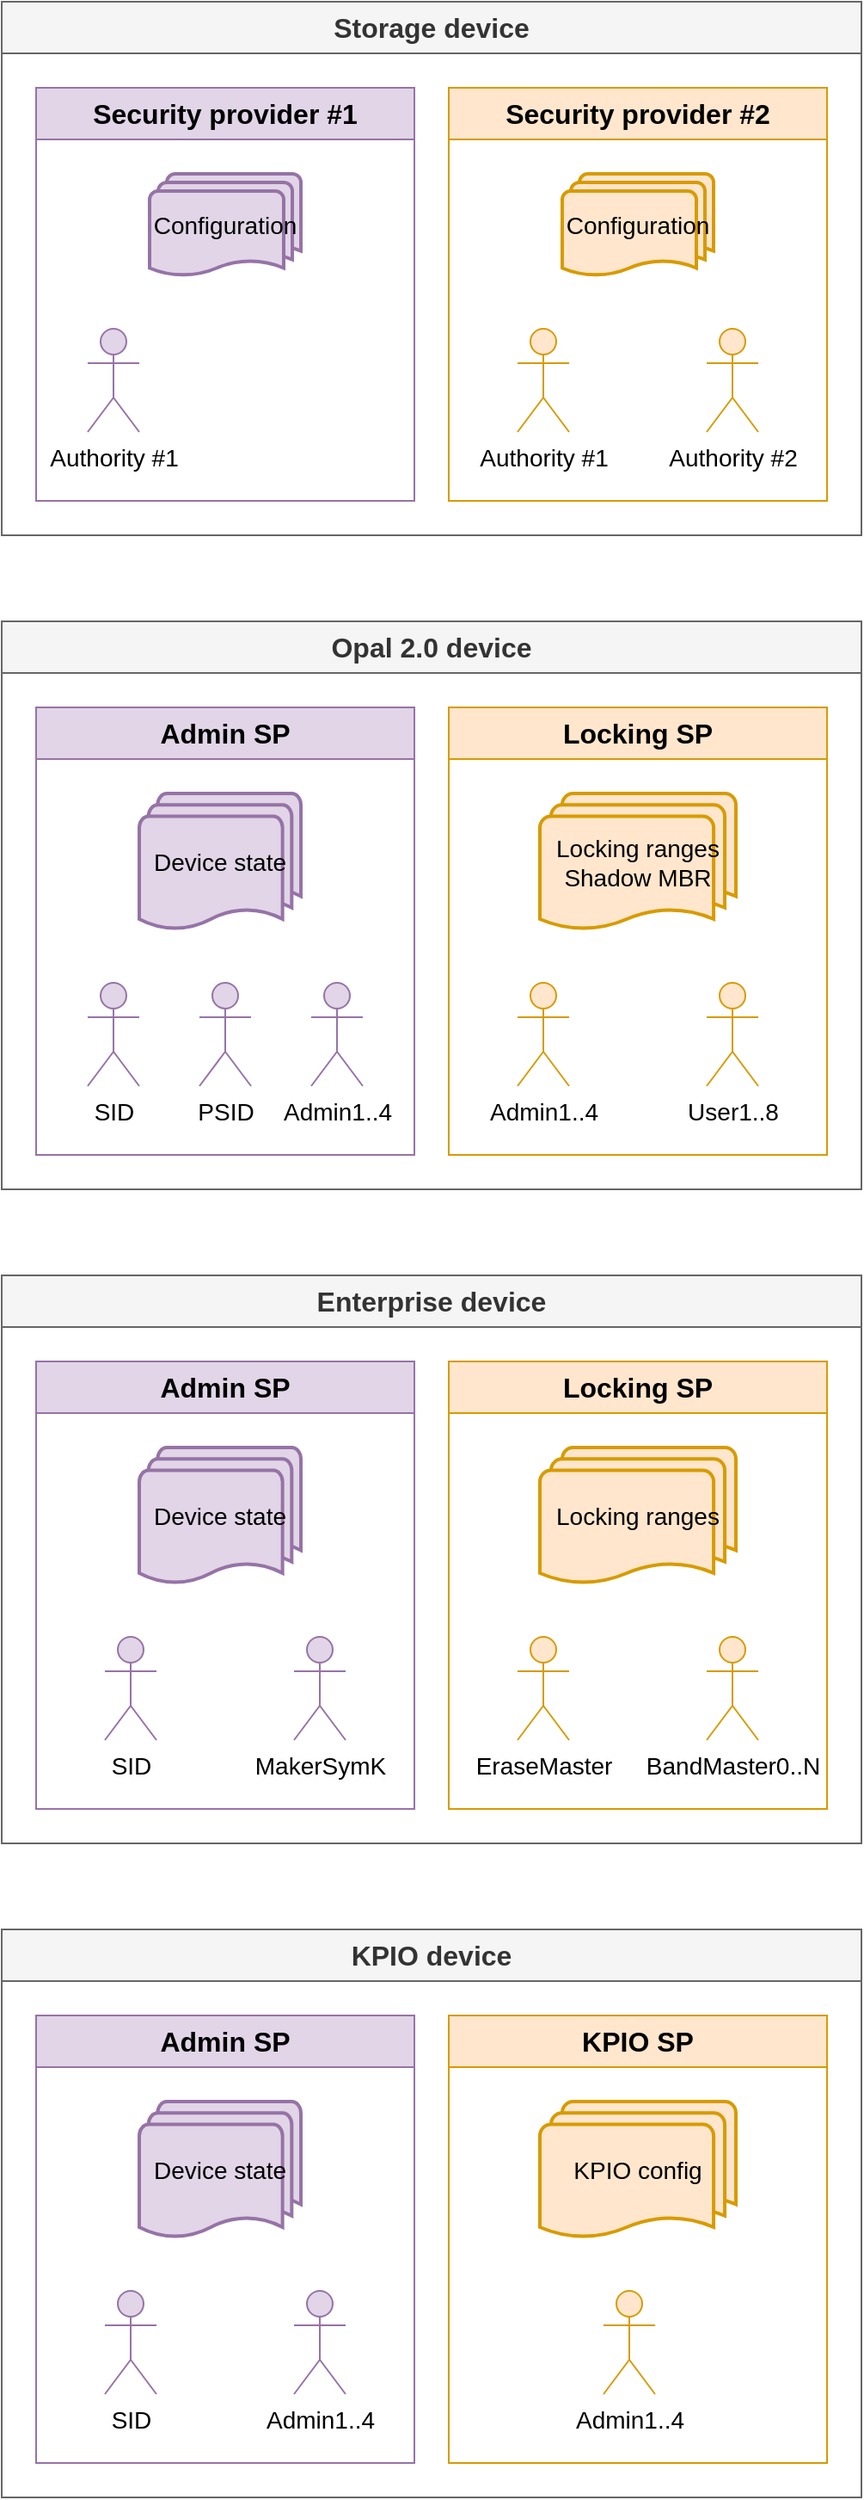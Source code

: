 <mxfile version="28.0.7">
  <diagram name="Page-1" id="k4GcpGOkl8iZqsxu9mtx">
    <mxGraphModel dx="1426" dy="779" grid="1" gridSize="10" guides="1" tooltips="1" connect="1" arrows="1" fold="1" page="1" pageScale="1" pageWidth="850" pageHeight="1100" math="0" shadow="0">
      <root>
        <mxCell id="0" />
        <mxCell id="1" parent="0" />
        <mxCell id="Y_EBVTKgXtlYADQYtajF-5" value="Storage device" style="swimlane;whiteSpace=wrap;html=1;fontSize=16;startSize=30;fillColor=#f5f5f5;fontColor=#333333;strokeColor=#666666;" parent="1" vertex="1">
          <mxGeometry x="40" y="40" width="500" height="310" as="geometry" />
        </mxCell>
        <mxCell id="Y_EBVTKgXtlYADQYtajF-1" value="Security provider #1" style="swimlane;whiteSpace=wrap;html=1;fontSize=16;startSize=30;fillColor=#e1d5e7;strokeColor=#9673a6;" parent="Y_EBVTKgXtlYADQYtajF-5" vertex="1">
          <mxGeometry x="20" y="50" width="220" height="240" as="geometry" />
        </mxCell>
        <mxCell id="Y_EBVTKgXtlYADQYtajF-2" value="Authority #1" style="shape=umlActor;verticalLabelPosition=bottom;verticalAlign=top;html=1;outlineConnect=0;fontSize=14;fillColor=#e1d5e7;strokeColor=#9673a6;" parent="Y_EBVTKgXtlYADQYtajF-1" vertex="1">
          <mxGeometry x="30" y="140" width="30" height="60" as="geometry" />
        </mxCell>
        <mxCell id="Y_EBVTKgXtlYADQYtajF-7" value="Configuration" style="strokeWidth=2;html=1;shape=mxgraph.flowchart.multi-document;whiteSpace=wrap;fontSize=14;fillColor=#e1d5e7;strokeColor=#9673a6;" parent="Y_EBVTKgXtlYADQYtajF-1" vertex="1">
          <mxGeometry x="66" y="50" width="88" height="60" as="geometry" />
        </mxCell>
        <mxCell id="Y_EBVTKgXtlYADQYtajF-3" value="Security provider #2" style="swimlane;whiteSpace=wrap;html=1;fontSize=16;startSize=30;fillColor=#ffe6cc;strokeColor=#d79b00;" parent="Y_EBVTKgXtlYADQYtajF-5" vertex="1">
          <mxGeometry x="260" y="50" width="220" height="240" as="geometry" />
        </mxCell>
        <mxCell id="Y_EBVTKgXtlYADQYtajF-4" value="Authority #1" style="shape=umlActor;verticalLabelPosition=bottom;verticalAlign=top;html=1;outlineConnect=0;fontSize=14;fillColor=#ffe6cc;strokeColor=#d79b00;" parent="Y_EBVTKgXtlYADQYtajF-3" vertex="1">
          <mxGeometry x="40" y="140" width="30" height="60" as="geometry" />
        </mxCell>
        <mxCell id="Y_EBVTKgXtlYADQYtajF-10" value="Authority #2" style="shape=umlActor;verticalLabelPosition=bottom;verticalAlign=top;html=1;outlineConnect=0;fontSize=14;fillColor=#ffe6cc;strokeColor=#d79b00;" parent="Y_EBVTKgXtlYADQYtajF-3" vertex="1">
          <mxGeometry x="150" y="140" width="30" height="60" as="geometry" />
        </mxCell>
        <mxCell id="Y_EBVTKgXtlYADQYtajF-8" value="Configuration" style="strokeWidth=2;html=1;shape=mxgraph.flowchart.multi-document;whiteSpace=wrap;fontSize=14;fillColor=#ffe6cc;strokeColor=#d79b00;" parent="Y_EBVTKgXtlYADQYtajF-3" vertex="1">
          <mxGeometry x="66" y="50" width="88" height="60" as="geometry" />
        </mxCell>
        <mxCell id="Y_EBVTKgXtlYADQYtajF-11" value="Opal 2.0 device" style="swimlane;whiteSpace=wrap;html=1;fontSize=16;startSize=30;fillColor=#f5f5f5;fontColor=#333333;strokeColor=#666666;" parent="1" vertex="1">
          <mxGeometry x="40" y="400" width="500" height="330" as="geometry" />
        </mxCell>
        <mxCell id="Y_EBVTKgXtlYADQYtajF-12" value="Admin SP" style="swimlane;whiteSpace=wrap;html=1;fontSize=16;startSize=30;fillColor=#e1d5e7;strokeColor=#9673a6;" parent="Y_EBVTKgXtlYADQYtajF-11" vertex="1">
          <mxGeometry x="20" y="50" width="220" height="260" as="geometry" />
        </mxCell>
        <mxCell id="Y_EBVTKgXtlYADQYtajF-13" value="SID" style="shape=umlActor;verticalLabelPosition=bottom;verticalAlign=top;html=1;outlineConnect=0;fontSize=14;fillColor=#e1d5e7;strokeColor=#9673a6;" parent="Y_EBVTKgXtlYADQYtajF-12" vertex="1">
          <mxGeometry x="30" y="160" width="30" height="60" as="geometry" />
        </mxCell>
        <mxCell id="Y_EBVTKgXtlYADQYtajF-14" value="Device state" style="strokeWidth=2;html=1;shape=mxgraph.flowchart.multi-document;whiteSpace=wrap;fontSize=14;fillColor=#e1d5e7;strokeColor=#9673a6;" parent="Y_EBVTKgXtlYADQYtajF-12" vertex="1">
          <mxGeometry x="60" y="50" width="94" height="80" as="geometry" />
        </mxCell>
        <mxCell id="Y_EBVTKgXtlYADQYtajF-21" value="PSID" style="shape=umlActor;verticalLabelPosition=bottom;verticalAlign=top;html=1;outlineConnect=0;fontSize=14;fillColor=#e1d5e7;strokeColor=#9673a6;" parent="Y_EBVTKgXtlYADQYtajF-12" vertex="1">
          <mxGeometry x="95" y="160" width="30" height="60" as="geometry" />
        </mxCell>
        <mxCell id="Y_EBVTKgXtlYADQYtajF-22" value="Admin1..4" style="shape=umlActor;verticalLabelPosition=bottom;verticalAlign=top;html=1;outlineConnect=0;fontSize=14;fillColor=#e1d5e7;strokeColor=#9673a6;" parent="Y_EBVTKgXtlYADQYtajF-12" vertex="1">
          <mxGeometry x="160" y="160" width="30" height="60" as="geometry" />
        </mxCell>
        <mxCell id="Y_EBVTKgXtlYADQYtajF-15" value="Locking SP" style="swimlane;whiteSpace=wrap;html=1;fontSize=16;startSize=30;fillColor=#ffe6cc;strokeColor=#d79b00;" parent="Y_EBVTKgXtlYADQYtajF-11" vertex="1">
          <mxGeometry x="260" y="50" width="220" height="260" as="geometry" />
        </mxCell>
        <mxCell id="Y_EBVTKgXtlYADQYtajF-16" value="Admin1..4" style="shape=umlActor;verticalLabelPosition=bottom;verticalAlign=top;html=1;outlineConnect=0;fontSize=14;fillColor=#ffe6cc;strokeColor=#d79b00;" parent="Y_EBVTKgXtlYADQYtajF-15" vertex="1">
          <mxGeometry x="40" y="160" width="30" height="60" as="geometry" />
        </mxCell>
        <mxCell id="Y_EBVTKgXtlYADQYtajF-17" value="User1..8" style="shape=umlActor;verticalLabelPosition=bottom;verticalAlign=top;html=1;outlineConnect=0;fontSize=14;fillColor=#ffe6cc;strokeColor=#d79b00;" parent="Y_EBVTKgXtlYADQYtajF-15" vertex="1">
          <mxGeometry x="150" y="160" width="30" height="60" as="geometry" />
        </mxCell>
        <mxCell id="Y_EBVTKgXtlYADQYtajF-18" value="Locking ranges&lt;br&gt;Shadow MBR" style="strokeWidth=2;html=1;shape=mxgraph.flowchart.multi-document;whiteSpace=wrap;fontSize=14;fillColor=#ffe6cc;strokeColor=#d79b00;" parent="Y_EBVTKgXtlYADQYtajF-15" vertex="1">
          <mxGeometry x="53" y="50" width="114" height="80" as="geometry" />
        </mxCell>
        <mxCell id="Gz3b4lMO-EWWG-G-FsXQ-1" value="Enterprise device" style="swimlane;whiteSpace=wrap;html=1;fontSize=16;startSize=30;fillColor=#f5f5f5;fontColor=#333333;strokeColor=#666666;" vertex="1" parent="1">
          <mxGeometry x="40" y="780" width="500" height="330" as="geometry" />
        </mxCell>
        <mxCell id="Gz3b4lMO-EWWG-G-FsXQ-2" value="Admin SP" style="swimlane;whiteSpace=wrap;html=1;fontSize=16;startSize=30;fillColor=#e1d5e7;strokeColor=#9673a6;" vertex="1" parent="Gz3b4lMO-EWWG-G-FsXQ-1">
          <mxGeometry x="20" y="50" width="220" height="260" as="geometry" />
        </mxCell>
        <mxCell id="Gz3b4lMO-EWWG-G-FsXQ-3" value="SID" style="shape=umlActor;verticalLabelPosition=bottom;verticalAlign=top;html=1;outlineConnect=0;fontSize=14;fillColor=#e1d5e7;strokeColor=#9673a6;" vertex="1" parent="Gz3b4lMO-EWWG-G-FsXQ-2">
          <mxGeometry x="40" y="160" width="30" height="60" as="geometry" />
        </mxCell>
        <mxCell id="Gz3b4lMO-EWWG-G-FsXQ-4" value="Device state" style="strokeWidth=2;html=1;shape=mxgraph.flowchart.multi-document;whiteSpace=wrap;fontSize=14;fillColor=#e1d5e7;strokeColor=#9673a6;" vertex="1" parent="Gz3b4lMO-EWWG-G-FsXQ-2">
          <mxGeometry x="60" y="50" width="94" height="80" as="geometry" />
        </mxCell>
        <mxCell id="Gz3b4lMO-EWWG-G-FsXQ-5" value="MakerSymK" style="shape=umlActor;verticalLabelPosition=bottom;verticalAlign=top;html=1;outlineConnect=0;fontSize=14;fillColor=#e1d5e7;strokeColor=#9673a6;" vertex="1" parent="Gz3b4lMO-EWWG-G-FsXQ-2">
          <mxGeometry x="150" y="160" width="30" height="60" as="geometry" />
        </mxCell>
        <mxCell id="Gz3b4lMO-EWWG-G-FsXQ-7" value="Locking SP" style="swimlane;whiteSpace=wrap;html=1;fontSize=16;startSize=30;fillColor=#ffe6cc;strokeColor=#d79b00;" vertex="1" parent="Gz3b4lMO-EWWG-G-FsXQ-1">
          <mxGeometry x="260" y="50" width="220" height="260" as="geometry" />
        </mxCell>
        <mxCell id="Gz3b4lMO-EWWG-G-FsXQ-8" value="EraseMaster" style="shape=umlActor;verticalLabelPosition=bottom;verticalAlign=top;html=1;outlineConnect=0;fontSize=14;fillColor=#ffe6cc;strokeColor=#d79b00;" vertex="1" parent="Gz3b4lMO-EWWG-G-FsXQ-7">
          <mxGeometry x="40" y="160" width="30" height="60" as="geometry" />
        </mxCell>
        <mxCell id="Gz3b4lMO-EWWG-G-FsXQ-9" value="BandMaster0..N" style="shape=umlActor;verticalLabelPosition=bottom;verticalAlign=top;html=1;outlineConnect=0;fontSize=14;fillColor=#ffe6cc;strokeColor=#d79b00;" vertex="1" parent="Gz3b4lMO-EWWG-G-FsXQ-7">
          <mxGeometry x="150" y="160" width="30" height="60" as="geometry" />
        </mxCell>
        <mxCell id="Gz3b4lMO-EWWG-G-FsXQ-10" value="Locking ranges" style="strokeWidth=2;html=1;shape=mxgraph.flowchart.multi-document;whiteSpace=wrap;fontSize=14;fillColor=#ffe6cc;strokeColor=#d79b00;" vertex="1" parent="Gz3b4lMO-EWWG-G-FsXQ-7">
          <mxGeometry x="53" y="50" width="114" height="80" as="geometry" />
        </mxCell>
        <mxCell id="Gz3b4lMO-EWWG-G-FsXQ-13" value="KPIO device" style="swimlane;whiteSpace=wrap;html=1;fontSize=16;startSize=30;fillColor=#f5f5f5;fontColor=#333333;strokeColor=#666666;" vertex="1" parent="1">
          <mxGeometry x="40" y="1160" width="500" height="330" as="geometry" />
        </mxCell>
        <mxCell id="Gz3b4lMO-EWWG-G-FsXQ-14" value="Admin SP" style="swimlane;whiteSpace=wrap;html=1;fontSize=16;startSize=30;fillColor=#e1d5e7;strokeColor=#9673a6;" vertex="1" parent="Gz3b4lMO-EWWG-G-FsXQ-13">
          <mxGeometry x="20" y="50" width="220" height="260" as="geometry" />
        </mxCell>
        <mxCell id="Gz3b4lMO-EWWG-G-FsXQ-15" value="SID" style="shape=umlActor;verticalLabelPosition=bottom;verticalAlign=top;html=1;outlineConnect=0;fontSize=14;fillColor=#e1d5e7;strokeColor=#9673a6;" vertex="1" parent="Gz3b4lMO-EWWG-G-FsXQ-14">
          <mxGeometry x="40" y="160" width="30" height="60" as="geometry" />
        </mxCell>
        <mxCell id="Gz3b4lMO-EWWG-G-FsXQ-16" value="Device state" style="strokeWidth=2;html=1;shape=mxgraph.flowchart.multi-document;whiteSpace=wrap;fontSize=14;fillColor=#e1d5e7;strokeColor=#9673a6;" vertex="1" parent="Gz3b4lMO-EWWG-G-FsXQ-14">
          <mxGeometry x="60" y="50" width="94" height="80" as="geometry" />
        </mxCell>
        <mxCell id="Gz3b4lMO-EWWG-G-FsXQ-17" value="Admin1..4" style="shape=umlActor;verticalLabelPosition=bottom;verticalAlign=top;html=1;outlineConnect=0;fontSize=14;fillColor=#e1d5e7;strokeColor=#9673a6;" vertex="1" parent="Gz3b4lMO-EWWG-G-FsXQ-14">
          <mxGeometry x="150" y="160" width="30" height="60" as="geometry" />
        </mxCell>
        <mxCell id="Gz3b4lMO-EWWG-G-FsXQ-18" value="KPIO SP" style="swimlane;whiteSpace=wrap;html=1;fontSize=16;startSize=30;fillColor=#ffe6cc;strokeColor=#d79b00;" vertex="1" parent="Gz3b4lMO-EWWG-G-FsXQ-13">
          <mxGeometry x="260" y="50" width="220" height="260" as="geometry" />
        </mxCell>
        <mxCell id="Gz3b4lMO-EWWG-G-FsXQ-20" value="Admin1..4" style="shape=umlActor;verticalLabelPosition=bottom;verticalAlign=top;html=1;outlineConnect=0;fontSize=14;fillColor=#ffe6cc;strokeColor=#d79b00;" vertex="1" parent="Gz3b4lMO-EWWG-G-FsXQ-18">
          <mxGeometry x="90" y="160" width="30" height="60" as="geometry" />
        </mxCell>
        <mxCell id="Gz3b4lMO-EWWG-G-FsXQ-21" value="KPIO config" style="strokeWidth=2;html=1;shape=mxgraph.flowchart.multi-document;whiteSpace=wrap;fontSize=14;fillColor=#ffe6cc;strokeColor=#d79b00;" vertex="1" parent="Gz3b4lMO-EWWG-G-FsXQ-18">
          <mxGeometry x="53" y="50" width="114" height="80" as="geometry" />
        </mxCell>
      </root>
    </mxGraphModel>
  </diagram>
</mxfile>
